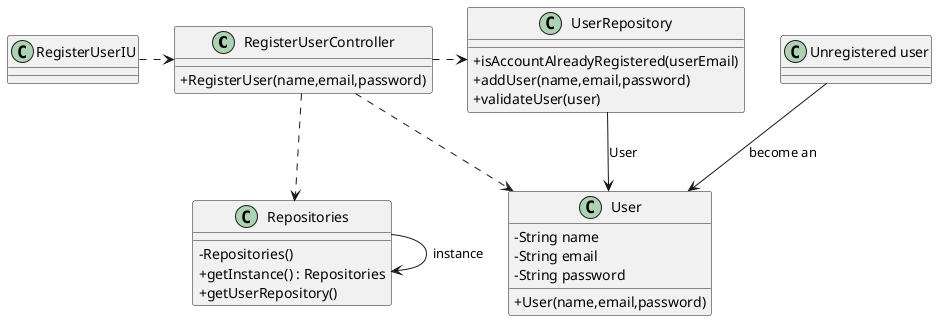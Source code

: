 @startuml
'skinparam monochrome true
skinparam packageStyle rectangle
skinparam shadowing false
skinparam linetype polyline
'skinparam linetype orto

skinparam classAttributeIconSize 0

'left to right direction

class "RegisterUserController" as ctrl{
    +RegisterUser(name,email,password)



}

class UserRepository {
    +isAccountAlreadyRegistered(userEmail)
    +addUser(name,email,password)
    +validateUser(user)
}




class User {
    -String name
    -String email
    -String password

    +User(name,email,password)

}

class RegisterUserIU {
}

class Repositories {
    - Repositories()
    + getInstance() : Repositories
    + getUserRepository()
}

class "Unregistered user" as UU {


}


RegisterUserIU .> ctrl

ctrl .> UserRepository
ctrl .-> Repositories
ctrl .-> User


Repositories -> Repositories : instance

UserRepository --> User : User

UU --> User  : become an

@enduml